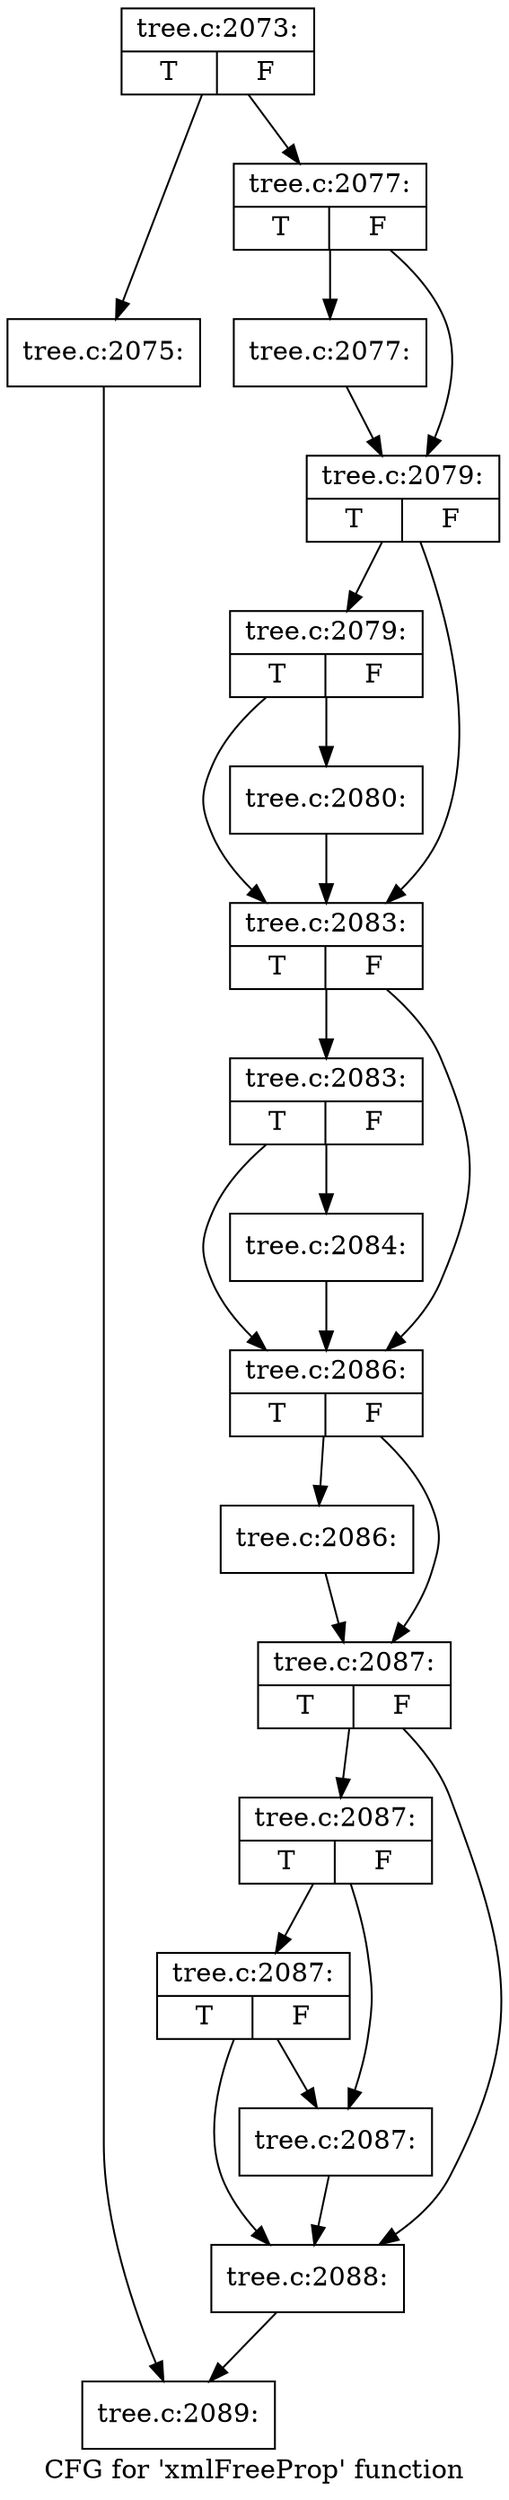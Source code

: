 digraph "CFG for 'xmlFreeProp' function" {
	label="CFG for 'xmlFreeProp' function";

	Node0x435e160 [shape=record,label="{tree.c:2073:|{<s0>T|<s1>F}}"];
	Node0x435e160 -> Node0x435d6a0;
	Node0x435e160 -> Node0x435d6f0;
	Node0x435d6a0 [shape=record,label="{tree.c:2075:}"];
	Node0x435d6a0 -> Node0x435e6d0;
	Node0x435d6f0 [shape=record,label="{tree.c:2077:|{<s0>T|<s1>F}}"];
	Node0x435d6f0 -> Node0x435e660;
	Node0x435d6f0 -> Node0x435f220;
	Node0x435e660 [shape=record,label="{tree.c:2077:}"];
	Node0x435e660 -> Node0x435f220;
	Node0x435f220 [shape=record,label="{tree.c:2079:|{<s0>T|<s1>F}}"];
	Node0x435f220 -> Node0x435fb40;
	Node0x435f220 -> Node0x435faf0;
	Node0x435fb40 [shape=record,label="{tree.c:2079:|{<s0>T|<s1>F}}"];
	Node0x435fb40 -> Node0x435faa0;
	Node0x435fb40 -> Node0x435faf0;
	Node0x435faa0 [shape=record,label="{tree.c:2080:}"];
	Node0x435faa0 -> Node0x435faf0;
	Node0x435faf0 [shape=record,label="{tree.c:2083:|{<s0>T|<s1>F}}"];
	Node0x435faf0 -> Node0x4360500;
	Node0x435faf0 -> Node0x43604b0;
	Node0x4360500 [shape=record,label="{tree.c:2083:|{<s0>T|<s1>F}}"];
	Node0x4360500 -> Node0x4360460;
	Node0x4360500 -> Node0x43604b0;
	Node0x4360460 [shape=record,label="{tree.c:2084:}"];
	Node0x4360460 -> Node0x43604b0;
	Node0x43604b0 [shape=record,label="{tree.c:2086:|{<s0>T|<s1>F}}"];
	Node0x43604b0 -> Node0x4290640;
	Node0x43604b0 -> Node0x4361fd0;
	Node0x4290640 [shape=record,label="{tree.c:2086:}"];
	Node0x4290640 -> Node0x4361fd0;
	Node0x4361fd0 [shape=record,label="{tree.c:2087:|{<s0>T|<s1>F}}"];
	Node0x4361fd0 -> Node0x4362740;
	Node0x4361fd0 -> Node0x43626f0;
	Node0x4362740 [shape=record,label="{tree.c:2087:|{<s0>T|<s1>F}}"];
	Node0x4362740 -> Node0x4362a30;
	Node0x4362740 -> Node0x43626a0;
	Node0x4362a30 [shape=record,label="{tree.c:2087:|{<s0>T|<s1>F}}"];
	Node0x4362a30 -> Node0x43626a0;
	Node0x4362a30 -> Node0x43626f0;
	Node0x43626a0 [shape=record,label="{tree.c:2087:}"];
	Node0x43626a0 -> Node0x43626f0;
	Node0x43626f0 [shape=record,label="{tree.c:2088:}"];
	Node0x43626f0 -> Node0x435e6d0;
	Node0x435e6d0 [shape=record,label="{tree.c:2089:}"];
}
